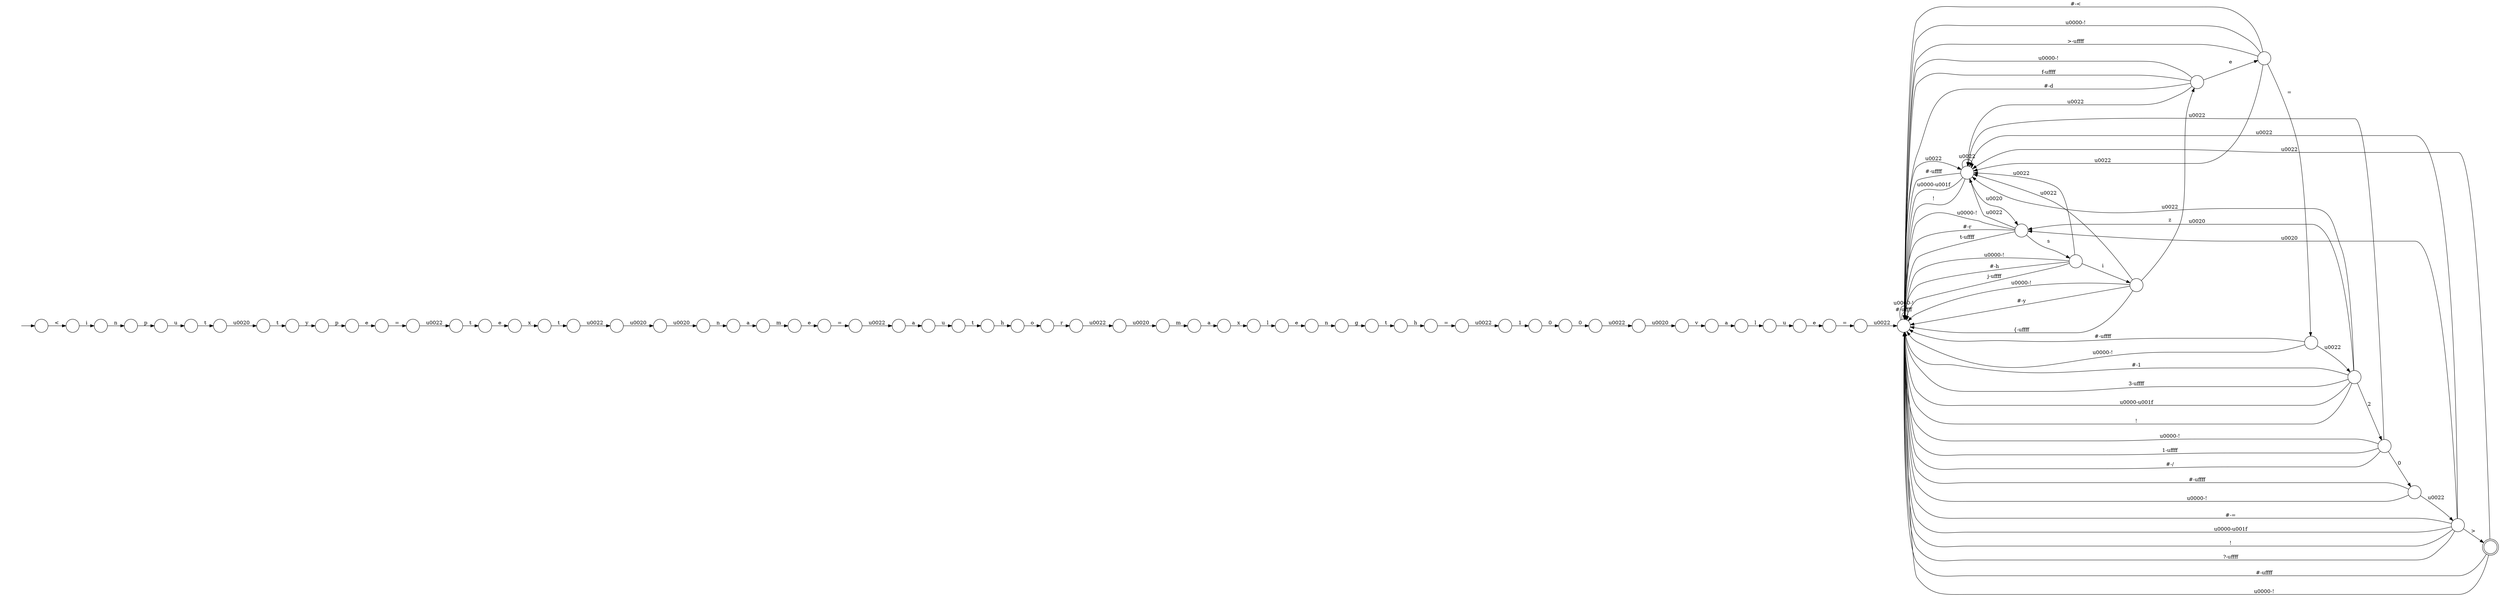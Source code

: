 digraph Automaton {
  rankdir = LR;
  0 [shape=circle,label=""];
  0 -> 48 [label="t"]
  1 [shape=circle,label=""];
  1 -> 69 [label="e"]
  2 [shape=circle,label=""];
  2 -> 31 [label="="]
  3 [shape=circle,label=""];
  3 -> 8 [label="a"]
  4 [shape=circle,label=""];
  4 -> 33 [label="r"]
  5 [shape=circle,label=""];
  5 -> 2 [label="e"]
  6 [shape=circle,label=""];
  6 -> 35 [label="="]
  6 -> 41 [label="\u0022"]
  6 -> 39 [label="#-<"]
  6 -> 39 [label="\u0000-!"]
  6 -> 39 [label=">-\uffff"]
  7 [shape=circle,label=""];
  7 -> 22 [label="1"]
  8 [shape=circle,label=""];
  8 -> 66 [label="u"]
  9 [shape=circle,label=""];
  9 -> 38 [label="g"]
  10 [shape=circle,label=""];
  10 -> 3 [label="\u0022"]
  11 [shape=circle,label=""];
  11 -> 20 [label="="]
  12 [shape=circle,label=""];
  12 -> 58 [label="x"]
  13 [shape=circle,label=""];
  13 -> 41 [label="\u0022"]
  13 -> 54 [label="2"]
  13 -> 39 [label="#-1"]
  13 -> 39 [label="3-\uffff"]
  13 -> 39 [label="\u0000-\u001f"]
  13 -> 16 [label="\u0020"]
  13 -> 39 [label="!"]
  14 [shape=circle,label=""];
  14 -> 17 [label="e"]
  15 [shape=circle,label=""];
  15 -> 49 [label="\u0022"]
  15 -> 39 [label="#-\uffff"]
  15 -> 39 [label="\u0000-!"]
  16 [shape=circle,label=""];
  16 -> 41 [label="\u0022"]
  16 -> 39 [label="\u0000-!"]
  16 -> 39 [label="#-r"]
  16 -> 68 [label="s"]
  16 -> 39 [label="t-\uffff"]
  17 [shape=circle,label=""];
  17 -> 9 [label="n"]
  18 [shape=circle,label=""];
  18 -> 52 [label="\u0020"]
  19 [shape=circle,label=""];
  19 -> 26 [label="\u0020"]
  20 [shape=circle,label=""];
  20 -> 39 [label="\u0022"]
  21 [shape=circle,label=""];
  21 -> 32 [label="u"]
  22 [shape=circle,label=""];
  22 -> 56 [label="0"]
  23 [shape=circle,label=""];
  23 -> 59 [label="h"]
  24 [shape=circle,label=""];
  24 -> 18 [label="\u0022"]
  25 [shape=circle,label=""];
  25 -> 7 [label="\u0022"]
  26 [shape=circle,label=""];
  26 -> 42 [label="n"]
  27 [shape=circle,label=""];
  27 -> 0 [label="u"]
  28 [shape=circle,label=""];
  28 -> 5 [label="p"]
  29 [shape=circle,label=""];
  29 -> 36 [label="h"]
  30 [shape=circle,label=""];
  30 -> 27 [label="p"]
  31 [shape=circle,label=""];
  31 -> 44 [label="\u0022"]
  32 [shape=circle,label=""];
  32 -> 11 [label="e"]
  33 [shape=circle,label=""];
  33 -> 50 [label="\u0022"]
  34 [shape=circle,label=""];
  initial [shape=plaintext,label=""];
  initial -> 34
  34 -> 61 [label="<"]
  35 [shape=circle,label=""];
  35 -> 13 [label="\u0022"]
  35 -> 39 [label="#-\uffff"]
  35 -> 39 [label="\u0000-!"]
  36 [shape=circle,label=""];
  36 -> 4 [label="o"]
  37 [shape=circle,label=""];
  37 -> 19 [label="\u0020"]
  38 [shape=circle,label=""];
  38 -> 23 [label="t"]
  39 [shape=circle,label=""];
  39 -> 41 [label="\u0022"]
  39 -> 39 [label="#-\uffff"]
  39 -> 39 [label="\u0000-!"]
  40 [shape=circle,label=""];
  40 -> 30 [label="n"]
  41 [shape=circle,label=""];
  41 -> 41 [label="\u0022"]
  41 -> 39 [label="#-\uffff"]
  41 -> 39 [label="\u0000-\u001f"]
  41 -> 16 [label="\u0020"]
  41 -> 39 [label="!"]
  42 [shape=circle,label=""];
  42 -> 47 [label="a"]
  43 [shape=circle,label=""];
  43 -> 37 [label="\u0022"]
  44 [shape=circle,label=""];
  44 -> 65 [label="t"]
  45 [shape=circle,label=""];
  45 -> 46 [label="m"]
  46 [shape=circle,label=""];
  46 -> 67 [label="a"]
  47 [shape=circle,label=""];
  47 -> 1 [label="m"]
  48 [shape=circle,label=""];
  48 -> 62 [label="\u0020"]
  49 [shape=circle,label=""];
  49 -> 41 [label="\u0022"]
  49 -> 39 [label="#-="]
  49 -> 64 [label=">"]
  49 -> 39 [label="\u0000-\u001f"]
  49 -> 16 [label="\u0020"]
  49 -> 39 [label="!"]
  49 -> 39 [label="?-\uffff"]
  50 [shape=circle,label=""];
  50 -> 45 [label="\u0020"]
  51 [shape=circle,label=""];
  51 -> 21 [label="l"]
  52 [shape=circle,label=""];
  52 -> 57 [label="v"]
  53 [shape=circle,label=""];
  53 -> 14 [label="l"]
  54 [shape=circle,label=""];
  54 -> 41 [label="\u0022"]
  54 -> 39 [label="\u0000-!"]
  54 -> 39 [label="1-\uffff"]
  54 -> 15 [label="0"]
  54 -> 39 [label="#-/"]
  55 [shape=circle,label=""];
  55 -> 41 [label="\u0022"]
  55 -> 39 [label="\u0000-!"]
  55 -> 6 [label="e"]
  55 -> 39 [label="f-\uffff"]
  55 -> 39 [label="#-d"]
  56 [shape=circle,label=""];
  56 -> 24 [label="0"]
  57 [shape=circle,label=""];
  57 -> 51 [label="a"]
  58 [shape=circle,label=""];
  58 -> 43 [label="t"]
  59 [shape=circle,label=""];
  59 -> 25 [label="="]
  60 [shape=circle,label=""];
  60 -> 55 [label="z"]
  60 -> 41 [label="\u0022"]
  60 -> 39 [label="\u0000-!"]
  60 -> 39 [label="#-y"]
  60 -> 39 [label="{-\uffff"]
  61 [shape=circle,label=""];
  61 -> 40 [label="i"]
  62 [shape=circle,label=""];
  62 -> 63 [label="t"]
  63 [shape=circle,label=""];
  63 -> 28 [label="y"]
  64 [shape=doublecircle,label=""];
  64 -> 41 [label="\u0022"]
  64 -> 39 [label="#-\uffff"]
  64 -> 39 [label="\u0000-!"]
  65 [shape=circle,label=""];
  65 -> 12 [label="e"]
  66 [shape=circle,label=""];
  66 -> 29 [label="t"]
  67 [shape=circle,label=""];
  67 -> 53 [label="x"]
  68 [shape=circle,label=""];
  68 -> 41 [label="\u0022"]
  68 -> 39 [label="\u0000-!"]
  68 -> 60 [label="i"]
  68 -> 39 [label="#-h"]
  68 -> 39 [label="j-\uffff"]
  69 [shape=circle,label=""];
  69 -> 10 [label="="]
}

